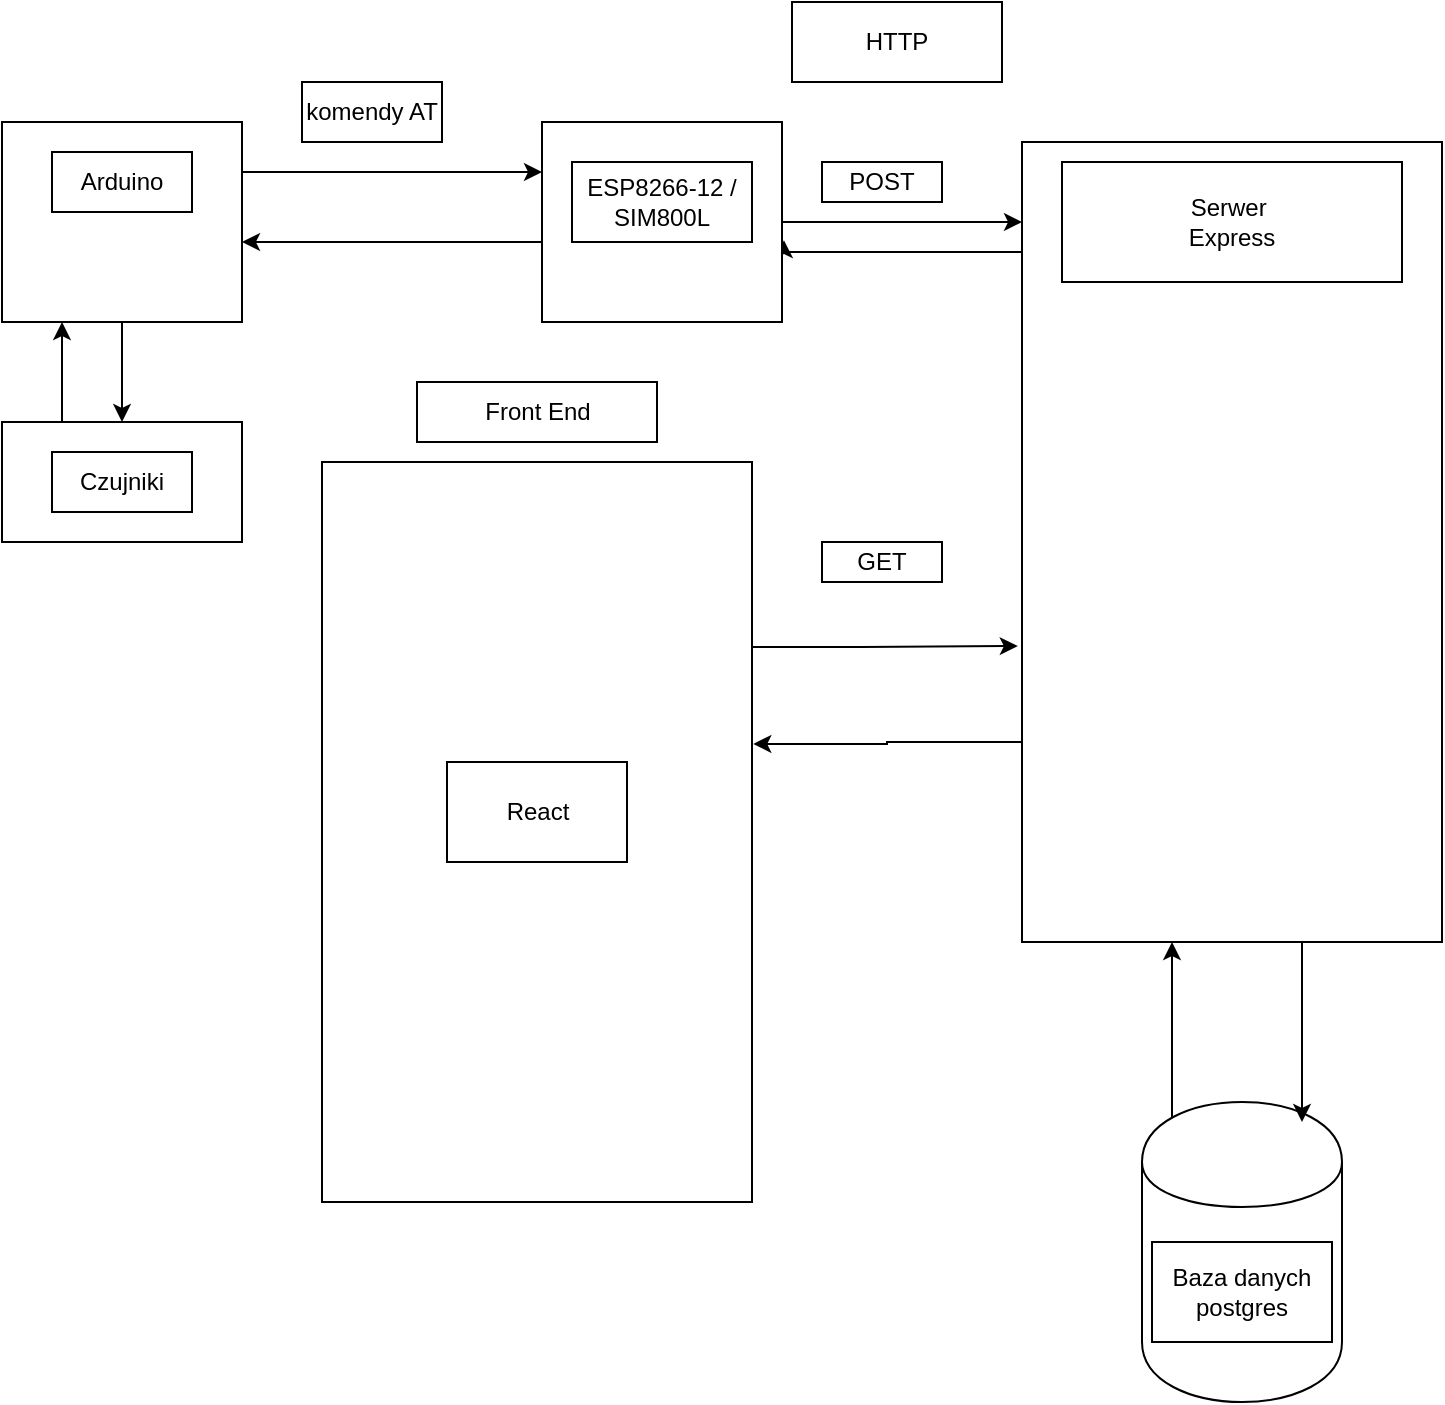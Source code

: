 <mxfile version="13.4.5" type="device"><diagram id="37DqFWRUqxnsq6OFvxlH" name="Page-1"><mxGraphModel dx="1422" dy="914" grid="1" gridSize="10" guides="1" tooltips="1" connect="1" arrows="1" fold="1" page="1" pageScale="1" pageWidth="827" pageHeight="1169" math="0" shadow="0"><root><mxCell id="0"/><mxCell id="1" parent="0"/><mxCell id="ILj1H_clKh0v6zh-rN-B-1" value="" style="shape=cylinder;whiteSpace=wrap;html=1;boundedLbl=1;backgroundOutline=1;" parent="1" vertex="1"><mxGeometry x="580" y="560" width="100" height="150" as="geometry"/></mxCell><mxCell id="ILj1H_clKh0v6zh-rN-B-2" value="" style="endArrow=classic;html=1;exitX=0.15;exitY=0.05;exitDx=0;exitDy=0;exitPerimeter=0;" parent="1" source="ILj1H_clKh0v6zh-rN-B-1" edge="1"><mxGeometry width="50" height="50" relative="1" as="geometry"><mxPoint x="530" y="450" as="sourcePoint"/><mxPoint x="595" y="480" as="targetPoint"/></mxGeometry></mxCell><mxCell id="ILj1H_clKh0v6zh-rN-B-3" value="" style="endArrow=classic;html=1;" parent="1" edge="1"><mxGeometry width="50" height="50" relative="1" as="geometry"><mxPoint x="660" y="480" as="sourcePoint"/><mxPoint x="660" y="570" as="targetPoint"/></mxGeometry></mxCell><mxCell id="ILj1H_clKh0v6zh-rN-B-11" style="edgeStyle=orthogonalEdgeStyle;rounded=0;orthogonalLoop=1;jettySize=auto;html=1;exitX=0;exitY=0.25;exitDx=0;exitDy=0;entryX=1.008;entryY=0.591;entryDx=0;entryDy=0;entryPerimeter=0;" parent="1" source="ILj1H_clKh0v6zh-rN-B-5" target="ILj1H_clKh0v6zh-rN-B-8" edge="1"><mxGeometry relative="1" as="geometry"><Array as="points"><mxPoint x="520" y="135"/></Array></mxGeometry></mxCell><mxCell id="ILj1H_clKh0v6zh-rN-B-24" style="edgeStyle=orthogonalEdgeStyle;rounded=0;orthogonalLoop=1;jettySize=auto;html=1;exitX=0;exitY=0.75;exitDx=0;exitDy=0;entryX=1.003;entryY=0.381;entryDx=0;entryDy=0;entryPerimeter=0;" parent="1" source="ILj1H_clKh0v6zh-rN-B-5" target="ILj1H_clKh0v6zh-rN-B-22" edge="1"><mxGeometry relative="1" as="geometry"/></mxCell><mxCell id="ILj1H_clKh0v6zh-rN-B-5" value="" style="rounded=0;whiteSpace=wrap;html=1;" parent="1" vertex="1"><mxGeometry x="520" y="80" width="210" height="400" as="geometry"/></mxCell><mxCell id="ILj1H_clKh0v6zh-rN-B-6" value="Serwer&amp;nbsp;&lt;br&gt;Express" style="rounded=0;whiteSpace=wrap;html=1;" parent="1" vertex="1"><mxGeometry x="540" y="90" width="170" height="60" as="geometry"/></mxCell><mxCell id="ILj1H_clKh0v6zh-rN-B-7" value="Baza danych&lt;br&gt;postgres" style="rounded=0;whiteSpace=wrap;html=1;" parent="1" vertex="1"><mxGeometry x="585" y="630" width="90" height="50" as="geometry"/></mxCell><mxCell id="ILj1H_clKh0v6zh-rN-B-10" style="edgeStyle=orthogonalEdgeStyle;rounded=0;orthogonalLoop=1;jettySize=auto;html=1;exitX=1;exitY=0.25;exitDx=0;exitDy=0;entryX=0;entryY=0.1;entryDx=0;entryDy=0;entryPerimeter=0;" parent="1" source="ILj1H_clKh0v6zh-rN-B-8" target="ILj1H_clKh0v6zh-rN-B-5" edge="1"><mxGeometry relative="1" as="geometry"><Array as="points"><mxPoint x="400" y="120"/></Array></mxGeometry></mxCell><mxCell id="ILj1H_clKh0v6zh-rN-B-16" style="edgeStyle=orthogonalEdgeStyle;rounded=0;orthogonalLoop=1;jettySize=auto;html=1;exitX=0.017;exitY=0.6;exitDx=0;exitDy=0;exitPerimeter=0;" parent="1" source="ILj1H_clKh0v6zh-rN-B-8" target="ILj1H_clKh0v6zh-rN-B-13" edge="1"><mxGeometry relative="1" as="geometry"><Array as="points"><mxPoint x="160" y="130"/><mxPoint x="160" y="130"/></Array></mxGeometry></mxCell><mxCell id="ILj1H_clKh0v6zh-rN-B-8" value="" style="rounded=0;whiteSpace=wrap;html=1;" parent="1" vertex="1"><mxGeometry x="280" y="70" width="120" height="100" as="geometry"/></mxCell><mxCell id="ILj1H_clKh0v6zh-rN-B-9" value="ESP8266-12 /&lt;br&gt;SIM800L" style="rounded=0;whiteSpace=wrap;html=1;" parent="1" vertex="1"><mxGeometry x="295" y="90" width="90" height="40" as="geometry"/></mxCell><mxCell id="ILj1H_clKh0v6zh-rN-B-12" value="POST" style="rounded=0;whiteSpace=wrap;html=1;" parent="1" vertex="1"><mxGeometry x="420" y="90" width="60" height="20" as="geometry"/></mxCell><mxCell id="ILj1H_clKh0v6zh-rN-B-15" style="edgeStyle=orthogonalEdgeStyle;rounded=0;orthogonalLoop=1;jettySize=auto;html=1;exitX=1;exitY=0.25;exitDx=0;exitDy=0;entryX=0;entryY=0.25;entryDx=0;entryDy=0;" parent="1" source="ILj1H_clKh0v6zh-rN-B-13" target="ILj1H_clKh0v6zh-rN-B-8" edge="1"><mxGeometry relative="1" as="geometry"/></mxCell><mxCell id="ILj1H_clKh0v6zh-rN-B-13" value="" style="rounded=0;whiteSpace=wrap;html=1;" parent="1" vertex="1"><mxGeometry x="10" y="70" width="120" height="100" as="geometry"/></mxCell><mxCell id="ILj1H_clKh0v6zh-rN-B-14" value="Arduino" style="rounded=0;whiteSpace=wrap;html=1;" parent="1" vertex="1"><mxGeometry x="35" y="85" width="70" height="30" as="geometry"/></mxCell><mxCell id="ILj1H_clKh0v6zh-rN-B-17" value="komendy AT&lt;br/&gt;" style="rounded=0;whiteSpace=wrap;html=1;" parent="1" vertex="1"><mxGeometry x="160" y="50" width="70" height="30" as="geometry"/></mxCell><mxCell id="ILj1H_clKh0v6zh-rN-B-19" style="edgeStyle=orthogonalEdgeStyle;rounded=0;orthogonalLoop=1;jettySize=auto;html=1;exitX=0.5;exitY=1;exitDx=0;exitDy=0;" parent="1" source="ILj1H_clKh0v6zh-rN-B-8" target="ILj1H_clKh0v6zh-rN-B-8" edge="1"><mxGeometry relative="1" as="geometry"/></mxCell><mxCell id="ILj1H_clKh0v6zh-rN-B-20" value="HTTP" style="rounded=0;whiteSpace=wrap;html=1;" parent="1" vertex="1"><mxGeometry x="405" y="10" width="105" height="40" as="geometry"/></mxCell><mxCell id="ILj1H_clKh0v6zh-rN-B-21" value="Front End" style="rounded=0;whiteSpace=wrap;html=1;" parent="1" vertex="1"><mxGeometry x="217.5" y="200" width="120" height="30" as="geometry"/></mxCell><mxCell id="ILj1H_clKh0v6zh-rN-B-23" style="edgeStyle=orthogonalEdgeStyle;rounded=0;orthogonalLoop=1;jettySize=auto;html=1;exitX=1;exitY=0.25;exitDx=0;exitDy=0;entryX=-0.01;entryY=0.63;entryDx=0;entryDy=0;entryPerimeter=0;" parent="1" source="ILj1H_clKh0v6zh-rN-B-22" target="ILj1H_clKh0v6zh-rN-B-5" edge="1"><mxGeometry relative="1" as="geometry"><Array as="points"><mxPoint x="440" y="333"/></Array></mxGeometry></mxCell><mxCell id="ILj1H_clKh0v6zh-rN-B-22" value="" style="rounded=0;whiteSpace=wrap;html=1;" parent="1" vertex="1"><mxGeometry x="170" y="240" width="215" height="370" as="geometry"/></mxCell><mxCell id="ILj1H_clKh0v6zh-rN-B-25" value="GET" style="rounded=0;whiteSpace=wrap;html=1;" parent="1" vertex="1"><mxGeometry x="420" y="280" width="60" height="20" as="geometry"/></mxCell><mxCell id="yp98nBNVedWV9DjB_UiO-3" value="" style="rounded=0;whiteSpace=wrap;html=1;" vertex="1" parent="1"><mxGeometry x="10" y="220" width="120" height="60" as="geometry"/></mxCell><mxCell id="yp98nBNVedWV9DjB_UiO-4" value="" style="endArrow=classic;html=1;exitX=0.25;exitY=0;exitDx=0;exitDy=0;entryX=0.25;entryY=1;entryDx=0;entryDy=0;" edge="1" parent="1" source="yp98nBNVedWV9DjB_UiO-3" target="ILj1H_clKh0v6zh-rN-B-13"><mxGeometry width="50" height="50" relative="1" as="geometry"><mxPoint x="570" y="220" as="sourcePoint"/><mxPoint x="620" y="170" as="targetPoint"/></mxGeometry></mxCell><mxCell id="yp98nBNVedWV9DjB_UiO-5" value="" style="endArrow=classic;html=1;exitX=0.5;exitY=1;exitDx=0;exitDy=0;" edge="1" parent="1" source="ILj1H_clKh0v6zh-rN-B-13" target="yp98nBNVedWV9DjB_UiO-3"><mxGeometry width="50" height="50" relative="1" as="geometry"><mxPoint x="570" y="220" as="sourcePoint"/><mxPoint x="620" y="170" as="targetPoint"/></mxGeometry></mxCell><mxCell id="yp98nBNVedWV9DjB_UiO-6" value="Czujniki" style="rounded=0;whiteSpace=wrap;html=1;" vertex="1" parent="1"><mxGeometry x="35" y="235" width="70" height="30" as="geometry"/></mxCell><mxCell id="yp98nBNVedWV9DjB_UiO-7" value="React" style="rounded=0;whiteSpace=wrap;html=1;" vertex="1" parent="1"><mxGeometry x="232.5" y="390" width="90" height="50" as="geometry"/></mxCell></root></mxGraphModel></diagram></mxfile>